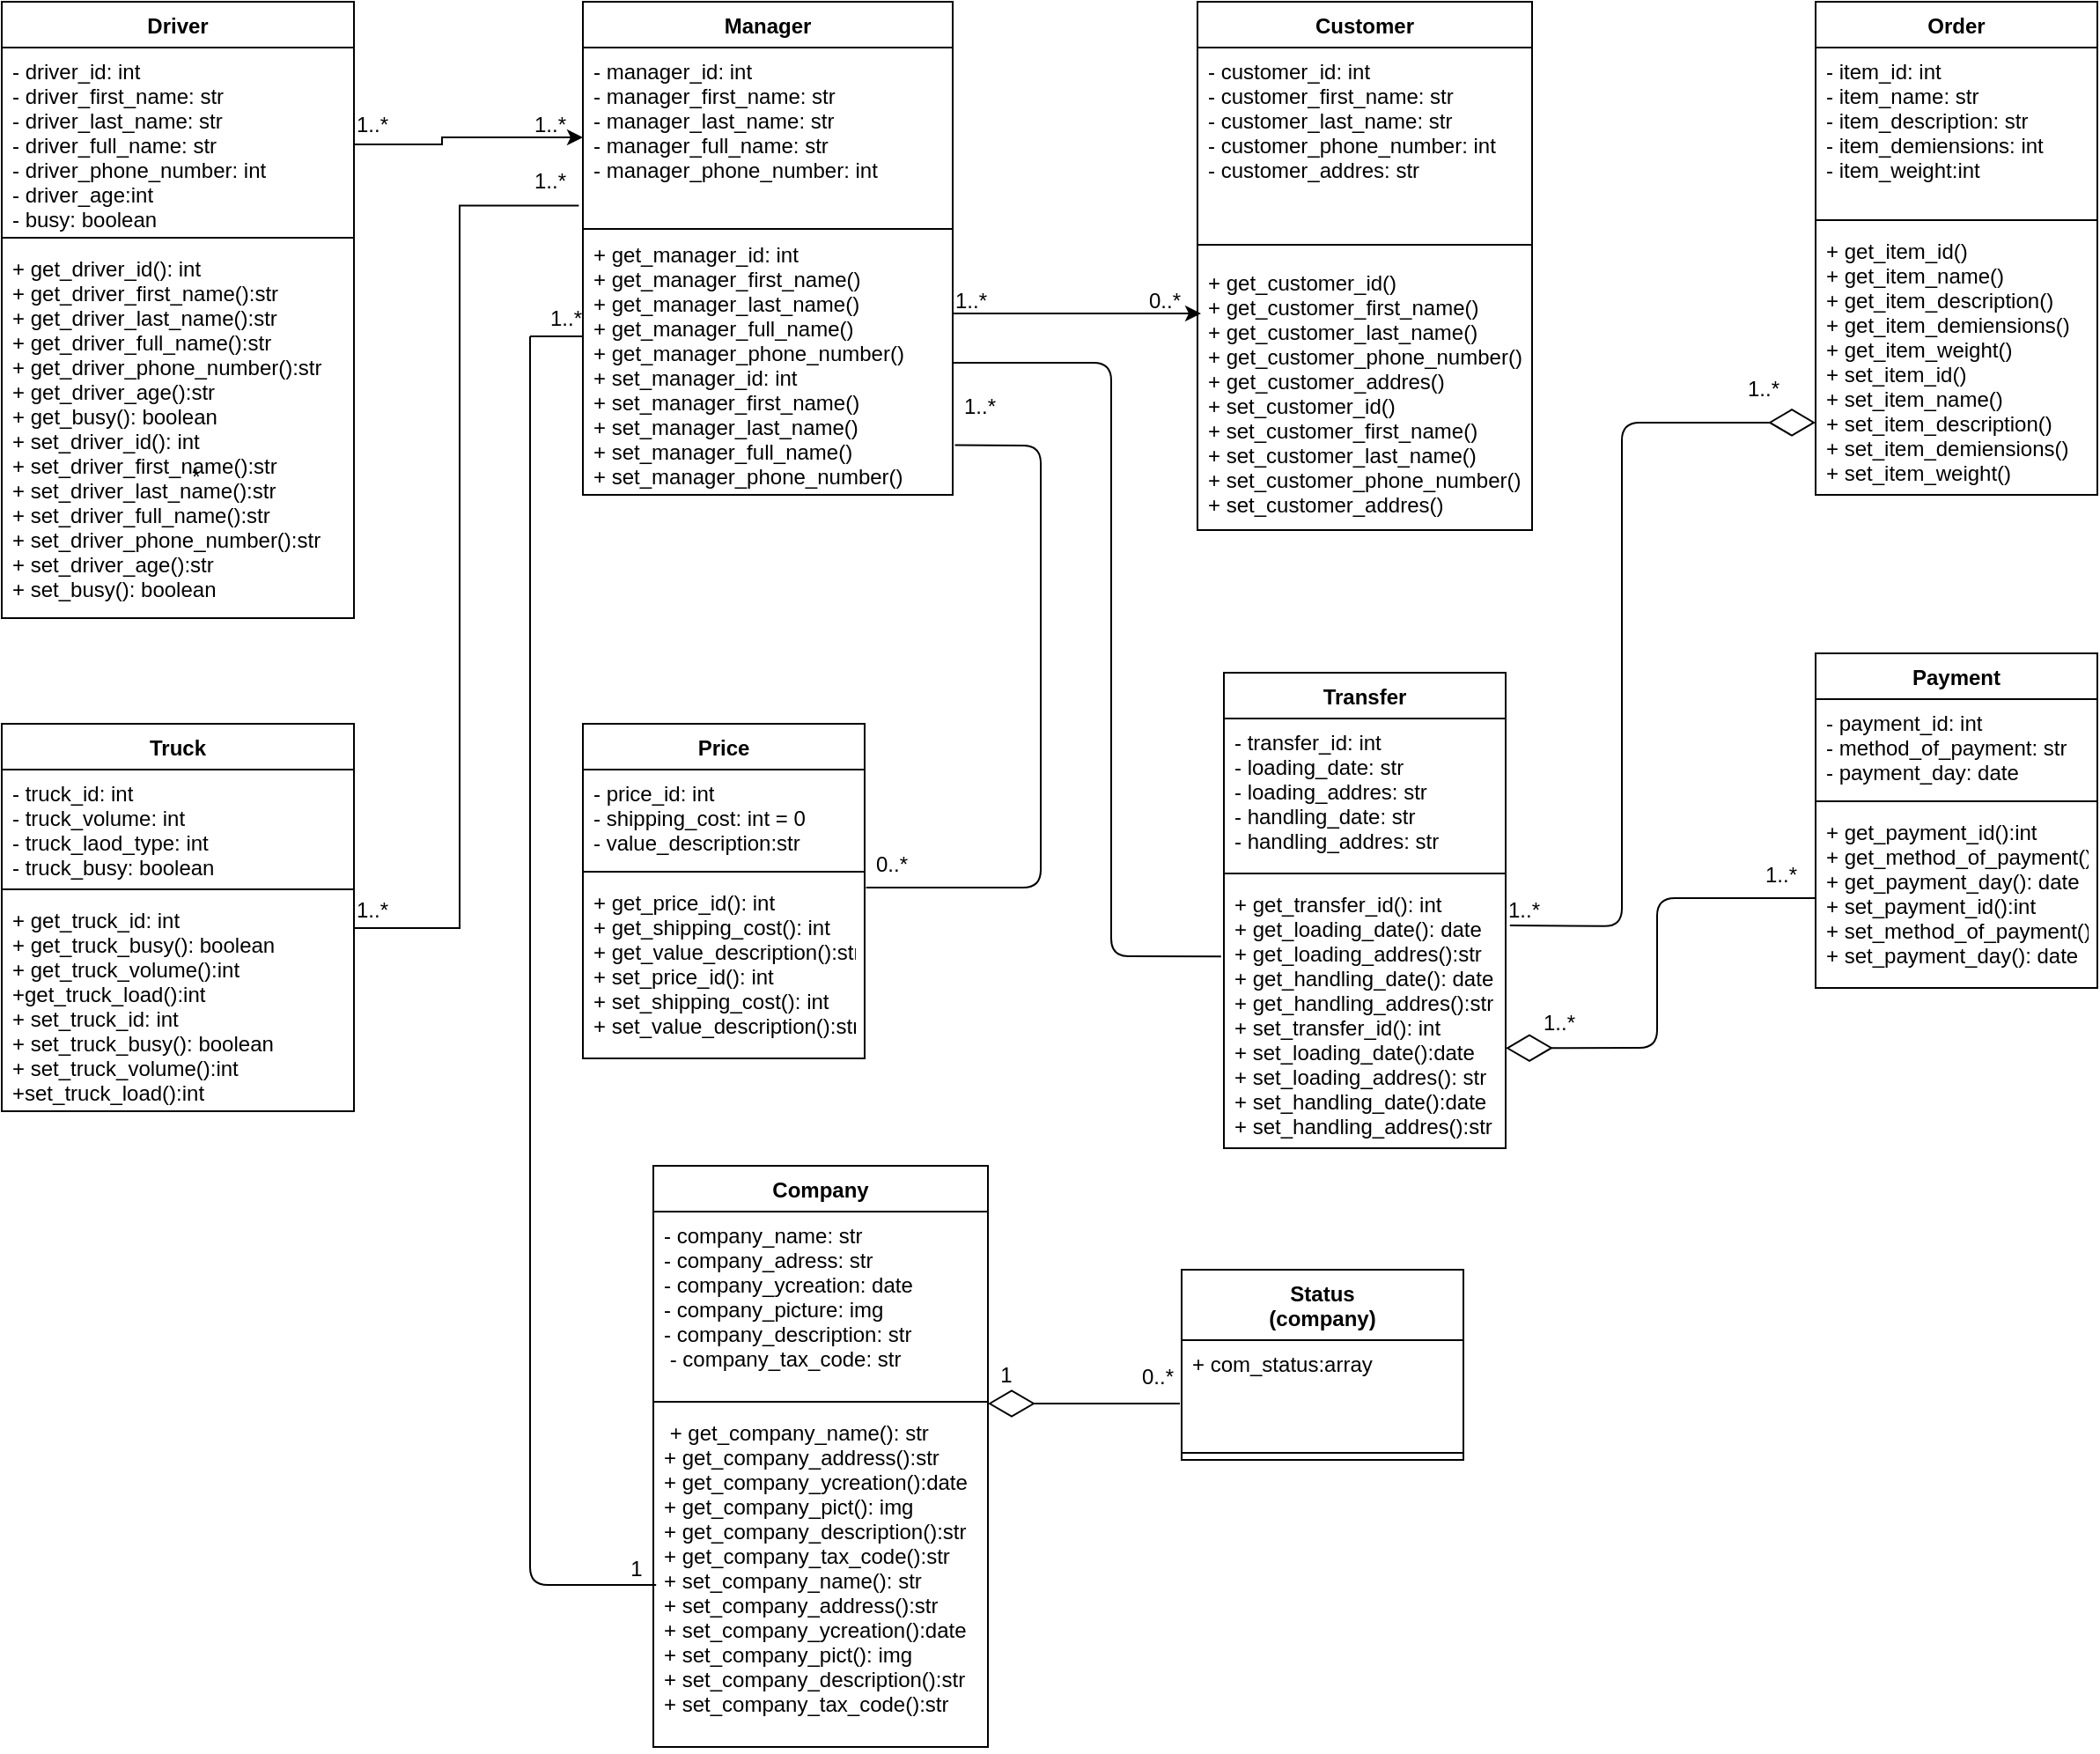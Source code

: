 <mxfile version="14.9.3" type="github" pages="2">
  <diagram id="wFV8sOdt-3NXnZTaCPz1" name="Page-1">
    <mxGraphModel dx="1038" dy="547" grid="1" gridSize="10" guides="1" tooltips="1" connect="1" arrows="1" fold="1" page="1" pageScale="1" pageWidth="850" pageHeight="1100" math="0" shadow="0">
      <root>
        <mxCell id="0" />
        <mxCell id="1" parent="0" />
        <mxCell id="HwzwYHC0HmzuA3Eh458f-1" value="Manager" style="swimlane;fontStyle=1;align=center;verticalAlign=top;childLayout=stackLayout;horizontal=1;startSize=26;horizontalStack=0;resizeParent=1;resizeParentMax=0;resizeLast=0;collapsible=1;marginBottom=0;" parent="1" vertex="1">
          <mxGeometry x="350" y="100" width="210" height="280" as="geometry" />
        </mxCell>
        <mxCell id="HwzwYHC0HmzuA3Eh458f-2" value="- manager_id: int&#xa;- manager_first_name: str &#xa;- manager_last_name: str&#xa;- manager_full_name: str&#xa;- manager_phone_number: int" style="text;strokeColor=none;fillColor=none;align=left;verticalAlign=top;spacingLeft=4;spacingRight=4;overflow=hidden;rotatable=0;points=[[0,0.5],[1,0.5]];portConstraint=eastwest;" parent="HwzwYHC0HmzuA3Eh458f-1" vertex="1">
          <mxGeometry y="26" width="210" height="104" as="geometry" />
        </mxCell>
        <mxCell id="HwzwYHC0HmzuA3Eh458f-4" value="+ get_manager_id: int&#xa;+ get_manager_first_name()&#xa;+ get_manager_last_name()&#xa;+ get_manager_full_name()&#xa;+ get_manager_phone_number()&#xa;+ set_manager_id: int&#xa;+ set_manager_first_name()&#xa;+ set_manager_last_name()&#xa;+ set_manager_full_name()&#xa;+ set_manager_phone_number()&#xa;&#xa;" style="text;strokeColor=none;fillColor=none;align=left;verticalAlign=top;spacingLeft=4;spacingRight=4;overflow=hidden;rotatable=0;points=[[0,0.5],[1,0.5]];portConstraint=eastwest;" parent="HwzwYHC0HmzuA3Eh458f-1" vertex="1">
          <mxGeometry y="130" width="210" height="150" as="geometry" />
        </mxCell>
        <mxCell id="HwzwYHC0HmzuA3Eh458f-6" value="1..*" style="text;html=1;align=center;verticalAlign=middle;resizable=0;points=[];autosize=1;strokeColor=none;" parent="1" vertex="1">
          <mxGeometry x="316" y="160" width="30" height="20" as="geometry" />
        </mxCell>
        <mxCell id="Gjrh0X_BcbYCXjCByWJd-17" value="Customer" style="swimlane;fontStyle=1;align=center;verticalAlign=top;childLayout=stackLayout;horizontal=1;startSize=26;horizontalStack=0;resizeParent=1;resizeParentMax=0;resizeLast=0;collapsible=1;marginBottom=0;" parent="1" vertex="1">
          <mxGeometry x="699" y="100" width="190" height="300" as="geometry" />
        </mxCell>
        <mxCell id="Gjrh0X_BcbYCXjCByWJd-20" value="- customer_id: int&#xa;- customer_first_name: str &#xa;- customer_last_name: str&#xa;- customer_phone_number: int&#xa;- customer_addres: str&#xa;" style="text;strokeColor=none;fillColor=none;align=left;verticalAlign=top;spacingLeft=4;spacingRight=4;overflow=hidden;rotatable=0;points=[[0,0.5],[1,0.5]];portConstraint=eastwest;" parent="Gjrh0X_BcbYCXjCByWJd-17" vertex="1">
          <mxGeometry y="26" width="190" height="104" as="geometry" />
        </mxCell>
        <mxCell id="Gjrh0X_BcbYCXjCByWJd-19" value="" style="line;strokeWidth=1;fillColor=none;align=left;verticalAlign=middle;spacingTop=-1;spacingLeft=3;spacingRight=3;rotatable=0;labelPosition=right;points=[];portConstraint=eastwest;" parent="Gjrh0X_BcbYCXjCByWJd-17" vertex="1">
          <mxGeometry y="130" width="190" height="16" as="geometry" />
        </mxCell>
        <mxCell id="Gjrh0X_BcbYCXjCByWJd-18" value="+ get_customer_id()&#xa;+ get_customer_first_name()&#xa;+ get_customer_last_name()&#xa;+ get_customer_phone_number()&#xa;+ get_customer_addres()&#xa;+ set_customer_id()&#xa;+ set_customer_first_name()&#xa;+ set_customer_last_name()&#xa;+ set_customer_phone_number()&#xa;+ set_customer_addres()&#xa;&#xa;&#xa;" style="text;strokeColor=none;fillColor=none;align=left;verticalAlign=top;spacingLeft=4;spacingRight=4;overflow=hidden;rotatable=0;points=[[0,0.5],[1,0.5]];portConstraint=eastwest;" parent="Gjrh0X_BcbYCXjCByWJd-17" vertex="1">
          <mxGeometry y="146" width="190" height="154" as="geometry" />
        </mxCell>
        <mxCell id="HwzwYHC0HmzuA3Eh458f-3" value="" style="line;strokeWidth=1;fillColor=none;align=left;verticalAlign=middle;spacingTop=-1;spacingLeft=3;spacingRight=3;rotatable=0;labelPosition=right;points=[];portConstraint=eastwest;" parent="1" vertex="1">
          <mxGeometry x="350" y="221" width="210" height="16" as="geometry" />
        </mxCell>
        <mxCell id="Gjrh0X_BcbYCXjCByWJd-26" style="edgeStyle=orthogonalEdgeStyle;rounded=0;orthogonalLoop=1;jettySize=auto;html=1;" parent="1" source="HwzwYHC0HmzuA3Eh458f-4" edge="1">
          <mxGeometry relative="1" as="geometry">
            <mxPoint x="701" y="277" as="targetPoint" />
            <Array as="points">
              <mxPoint x="701" y="277" />
            </Array>
          </mxGeometry>
        </mxCell>
        <mxCell id="Gjrh0X_BcbYCXjCByWJd-27" value="1..*" style="text;html=1;align=center;verticalAlign=middle;resizable=0;points=[];autosize=1;strokeColor=none;" parent="1" vertex="1">
          <mxGeometry x="555" y="260" width="30" height="20" as="geometry" />
        </mxCell>
        <mxCell id="Gjrh0X_BcbYCXjCByWJd-28" value="0..*" style="text;html=1;align=center;verticalAlign=middle;resizable=0;points=[];autosize=1;strokeColor=none;" parent="1" vertex="1">
          <mxGeometry x="665" y="260" width="30" height="20" as="geometry" />
        </mxCell>
        <mxCell id="Gjrh0X_BcbYCXjCByWJd-29" value="Driver" style="swimlane;fontStyle=1;align=center;verticalAlign=top;childLayout=stackLayout;horizontal=1;startSize=26;horizontalStack=0;resizeParent=1;resizeParentMax=0;resizeLast=0;collapsible=1;marginBottom=0;" parent="1" vertex="1">
          <mxGeometry x="20" y="100" width="200" height="350" as="geometry" />
        </mxCell>
        <mxCell id="Gjrh0X_BcbYCXjCByWJd-30" value="- driver_id: int&#xa;- driver_first_name: str &#xa;- driver_last_name: str&#xa;- driver_full_name: str&#xa;- driver_phone_number: int&#xa;- driver_age:int&#xa;- busy: boolean&#xa;" style="text;strokeColor=none;fillColor=none;align=left;verticalAlign=top;spacingLeft=4;spacingRight=4;overflow=hidden;rotatable=0;points=[[0,0.5],[1,0.5]];portConstraint=eastwest;" parent="Gjrh0X_BcbYCXjCByWJd-29" vertex="1">
          <mxGeometry y="26" width="200" height="104" as="geometry" />
        </mxCell>
        <mxCell id="Gjrh0X_BcbYCXjCByWJd-31" value="" style="line;strokeWidth=1;fillColor=none;align=left;verticalAlign=middle;spacingTop=-1;spacingLeft=3;spacingRight=3;rotatable=0;labelPosition=right;points=[];portConstraint=eastwest;" parent="Gjrh0X_BcbYCXjCByWJd-29" vertex="1">
          <mxGeometry y="130" width="200" height="8" as="geometry" />
        </mxCell>
        <mxCell id="Gjrh0X_BcbYCXjCByWJd-32" value="+ get_driver_id(): int&#xa;+ get_driver_first_name():str&#xa;+ get_driver_last_name():str&#xa;+ get_driver_full_name():str&#xa;+ get_driver_phone_number():str&#xa;+ get_driver_age():str&#xa;+ get_busy(): boolean&#xa;+ set_driver_id(): int&#xa;+ set_driver_first_name():str&#xa;+ set_driver_last_name():str&#xa;+ set_driver_full_name():str&#xa;+ set_driver_phone_number():str&#xa;+ set_driver_age():str&#xa;+ set_busy(): boolean&#xa;&#xa;" style="text;strokeColor=none;fillColor=none;align=left;verticalAlign=top;spacingLeft=4;spacingRight=4;overflow=hidden;rotatable=0;points=[[0,0.5],[1,0.5]];portConstraint=eastwest;" parent="Gjrh0X_BcbYCXjCByWJd-29" vertex="1">
          <mxGeometry y="138" width="200" height="212" as="geometry" />
        </mxCell>
        <mxCell id="Gjrh0X_BcbYCXjCByWJd-35" value="Truck" style="swimlane;fontStyle=1;align=center;verticalAlign=top;childLayout=stackLayout;horizontal=1;startSize=26;horizontalStack=0;resizeParent=1;resizeParentMax=0;resizeLast=0;collapsible=1;marginBottom=0;" parent="1" vertex="1">
          <mxGeometry x="20" y="510" width="200" height="220" as="geometry" />
        </mxCell>
        <mxCell id="Gjrh0X_BcbYCXjCByWJd-36" value="- truck_id: int&#xa;- truck_volume: int&#xa;- truck_laod_type: int&#xa;- truck_busy: boolean" style="text;strokeColor=none;fillColor=none;align=left;verticalAlign=top;spacingLeft=4;spacingRight=4;overflow=hidden;rotatable=0;points=[[0,0.5],[1,0.5]];portConstraint=eastwest;" parent="Gjrh0X_BcbYCXjCByWJd-35" vertex="1">
          <mxGeometry y="26" width="200" height="64" as="geometry" />
        </mxCell>
        <mxCell id="Gjrh0X_BcbYCXjCByWJd-37" value="" style="line;strokeWidth=1;fillColor=none;align=left;verticalAlign=middle;spacingTop=-1;spacingLeft=3;spacingRight=3;rotatable=0;labelPosition=right;points=[];portConstraint=eastwest;" parent="Gjrh0X_BcbYCXjCByWJd-35" vertex="1">
          <mxGeometry y="90" width="200" height="8" as="geometry" />
        </mxCell>
        <mxCell id="Gjrh0X_BcbYCXjCByWJd-38" value="+ get_truck_id: int&#xa;+ get_truck_busy(): boolean&#xa;+ get_truck_volume():int&#xa;+get_truck_load():int&#xa;+ set_truck_id: int&#xa;+ set_truck_busy(): boolean&#xa;+ set_truck_volume():int&#xa;+set_truck_load():int" style="text;strokeColor=none;fillColor=none;align=left;verticalAlign=top;spacingLeft=4;spacingRight=4;overflow=hidden;rotatable=0;points=[[0,0.5],[1,0.5]];portConstraint=eastwest;" parent="Gjrh0X_BcbYCXjCByWJd-35" vertex="1">
          <mxGeometry y="98" width="200" height="122" as="geometry" />
        </mxCell>
        <mxCell id="Gjrh0X_BcbYCXjCByWJd-41" style="edgeStyle=elbowEdgeStyle;rounded=0;orthogonalLoop=1;jettySize=auto;html=1;exitX=1;exitY=0.5;exitDx=0;exitDy=0;entryX=0;entryY=0.5;entryDx=0;entryDy=0;" parent="1" edge="1">
          <mxGeometry relative="1" as="geometry">
            <Array as="points">
              <mxPoint x="270" y="137" />
              <mxPoint x="320" y="117" />
              <mxPoint x="290" y="237" />
            </Array>
            <mxPoint x="220" y="181" as="sourcePoint" />
            <mxPoint x="350" y="177" as="targetPoint" />
          </mxGeometry>
        </mxCell>
        <mxCell id="Gjrh0X_BcbYCXjCByWJd-44" value="1..*" style="text;html=1;align=center;verticalAlign=middle;resizable=0;points=[];autosize=1;strokeColor=none;" parent="1" vertex="1">
          <mxGeometry x="215" y="606" width="30" height="20" as="geometry" />
        </mxCell>
        <mxCell id="Gjrh0X_BcbYCXjCByWJd-47" value="*" style="text;html=1;align=center;verticalAlign=middle;resizable=0;points=[];autosize=1;strokeColor=none;" parent="1" vertex="1">
          <mxGeometry x="120" y="360" width="20" height="20" as="geometry" />
        </mxCell>
        <mxCell id="OGISJzmnpDnbx-zTQaGD-1" value="Order" style="swimlane;fontStyle=1;align=center;verticalAlign=top;childLayout=stackLayout;horizontal=1;startSize=26;horizontalStack=0;resizeParent=1;resizeParentMax=0;resizeLast=0;collapsible=1;marginBottom=0;" vertex="1" parent="1">
          <mxGeometry x="1050" y="100" width="160" height="280" as="geometry" />
        </mxCell>
        <mxCell id="OGISJzmnpDnbx-zTQaGD-2" value="- item_id: int&#xa;- item_name: str &#xa;- item_description: str&#xa;- item_demiensions: int&#xa;- item_weight:int" style="text;strokeColor=none;fillColor=none;align=left;verticalAlign=top;spacingLeft=4;spacingRight=4;overflow=hidden;rotatable=0;points=[[0,0.5],[1,0.5]];portConstraint=eastwest;" vertex="1" parent="OGISJzmnpDnbx-zTQaGD-1">
          <mxGeometry y="26" width="160" height="94" as="geometry" />
        </mxCell>
        <mxCell id="OGISJzmnpDnbx-zTQaGD-3" value="" style="line;strokeWidth=1;fillColor=none;align=left;verticalAlign=middle;spacingTop=-1;spacingLeft=3;spacingRight=3;rotatable=0;labelPosition=right;points=[];portConstraint=eastwest;" vertex="1" parent="OGISJzmnpDnbx-zTQaGD-1">
          <mxGeometry y="120" width="160" height="8" as="geometry" />
        </mxCell>
        <mxCell id="OGISJzmnpDnbx-zTQaGD-4" value="+ get_item_id()&#xa;+ get_item_name() &#xa;+ get_item_description()&#xa;+ get_item_demiensions()&#xa;+ get_item_weight()&#xa;+ set_item_id()&#xa;+ set_item_name() &#xa;+ set_item_description()&#xa;+ set_item_demiensions()&#xa;+ set_item_weight()" style="text;strokeColor=none;fillColor=none;align=left;verticalAlign=top;spacingLeft=4;spacingRight=4;overflow=hidden;rotatable=0;points=[[0,0.5],[1,0.5]];portConstraint=eastwest;" vertex="1" parent="OGISJzmnpDnbx-zTQaGD-1">
          <mxGeometry y="128" width="160" height="152" as="geometry" />
        </mxCell>
        <mxCell id="OGISJzmnpDnbx-zTQaGD-5" value="Transfer" style="swimlane;fontStyle=1;align=center;verticalAlign=top;childLayout=stackLayout;horizontal=1;startSize=26;horizontalStack=0;resizeParent=1;resizeParentMax=0;resizeLast=0;collapsible=1;marginBottom=0;" vertex="1" parent="1">
          <mxGeometry x="714" y="481" width="160" height="270" as="geometry" />
        </mxCell>
        <mxCell id="OGISJzmnpDnbx-zTQaGD-6" value="- transfer_id: int&#xa;- loading_date: str&#xa;- loading_addres: str&#xa;- handling_date: str&#xa;- handling_addres: str&#xa;" style="text;strokeColor=none;fillColor=none;align=left;verticalAlign=top;spacingLeft=4;spacingRight=4;overflow=hidden;rotatable=0;points=[[0,0.5],[1,0.5]];portConstraint=eastwest;" vertex="1" parent="OGISJzmnpDnbx-zTQaGD-5">
          <mxGeometry y="26" width="160" height="84" as="geometry" />
        </mxCell>
        <mxCell id="OGISJzmnpDnbx-zTQaGD-7" value="" style="line;strokeWidth=1;fillColor=none;align=left;verticalAlign=middle;spacingTop=-1;spacingLeft=3;spacingRight=3;rotatable=0;labelPosition=right;points=[];portConstraint=eastwest;" vertex="1" parent="OGISJzmnpDnbx-zTQaGD-5">
          <mxGeometry y="110" width="160" height="8" as="geometry" />
        </mxCell>
        <mxCell id="OGISJzmnpDnbx-zTQaGD-8" value="+ get_transfer_id(): int&#xa;+ get_loading_date(): date&#xa;+ get_loading_addres():str&#xa;+ get_handling_date(): date&#xa;+ get_handling_addres():str&#xa;+ set_transfer_id(): int&#xa;+ set_loading_date():date&#xa;+ set_loading_addres(): str&#xa;+ set_handling_date():date&#xa;+ set_handling_addres():str" style="text;strokeColor=none;fillColor=none;align=left;verticalAlign=top;spacingLeft=4;spacingRight=4;overflow=hidden;rotatable=0;points=[[0,0.5],[1,0.5]];portConstraint=eastwest;" vertex="1" parent="OGISJzmnpDnbx-zTQaGD-5">
          <mxGeometry y="118" width="160" height="152" as="geometry" />
        </mxCell>
        <mxCell id="OGISJzmnpDnbx-zTQaGD-9" value="Payment" style="swimlane;fontStyle=1;align=center;verticalAlign=top;childLayout=stackLayout;horizontal=1;startSize=26;horizontalStack=0;resizeParent=1;resizeParentMax=0;resizeLast=0;collapsible=1;marginBottom=0;" vertex="1" parent="1">
          <mxGeometry x="1050" y="470" width="160" height="190" as="geometry" />
        </mxCell>
        <mxCell id="OGISJzmnpDnbx-zTQaGD-10" value="- payment_id: int&#xa;- method_of_payment: str&#xa;- payment_day: date&#xa;" style="text;strokeColor=none;fillColor=none;align=left;verticalAlign=top;spacingLeft=4;spacingRight=4;overflow=hidden;rotatable=0;points=[[0,0.5],[1,0.5]];portConstraint=eastwest;" vertex="1" parent="OGISJzmnpDnbx-zTQaGD-9">
          <mxGeometry y="26" width="160" height="54" as="geometry" />
        </mxCell>
        <mxCell id="OGISJzmnpDnbx-zTQaGD-11" value="" style="line;strokeWidth=1;fillColor=none;align=left;verticalAlign=middle;spacingTop=-1;spacingLeft=3;spacingRight=3;rotatable=0;labelPosition=right;points=[];portConstraint=eastwest;" vertex="1" parent="OGISJzmnpDnbx-zTQaGD-9">
          <mxGeometry y="80" width="160" height="8" as="geometry" />
        </mxCell>
        <mxCell id="OGISJzmnpDnbx-zTQaGD-12" value="+ get_payment_id():int&#xa;+ get_method_of_payment()&#xa;+ get_payment_day(): date&#xa;+ set_payment_id():int&#xa;+ set_method_of_payment()&#xa;+ set_payment_day(): date&#xa;" style="text;strokeColor=none;fillColor=none;align=left;verticalAlign=top;spacingLeft=4;spacingRight=4;overflow=hidden;rotatable=0;points=[[0,0.5],[1,0.5]];portConstraint=eastwest;" vertex="1" parent="OGISJzmnpDnbx-zTQaGD-9">
          <mxGeometry y="88" width="160" height="102" as="geometry" />
        </mxCell>
        <mxCell id="OGISJzmnpDnbx-zTQaGD-16" value="Price" style="swimlane;fontStyle=1;align=center;verticalAlign=top;childLayout=stackLayout;horizontal=1;startSize=26;horizontalStack=0;resizeParent=1;resizeParentMax=0;resizeLast=0;collapsible=1;marginBottom=0;" vertex="1" parent="1">
          <mxGeometry x="350" y="510" width="160" height="190" as="geometry" />
        </mxCell>
        <mxCell id="OGISJzmnpDnbx-zTQaGD-17" value="- price_id: int&#xa;- shipping_cost: int = 0&#xa;- value_description:str&#xa;&#xa;" style="text;strokeColor=none;fillColor=none;align=left;verticalAlign=top;spacingLeft=4;spacingRight=4;overflow=hidden;rotatable=0;points=[[0,0.5],[1,0.5]];portConstraint=eastwest;" vertex="1" parent="OGISJzmnpDnbx-zTQaGD-16">
          <mxGeometry y="26" width="160" height="54" as="geometry" />
        </mxCell>
        <mxCell id="OGISJzmnpDnbx-zTQaGD-18" value="" style="line;strokeWidth=1;fillColor=none;align=left;verticalAlign=middle;spacingTop=-1;spacingLeft=3;spacingRight=3;rotatable=0;labelPosition=right;points=[];portConstraint=eastwest;" vertex="1" parent="OGISJzmnpDnbx-zTQaGD-16">
          <mxGeometry y="80" width="160" height="8" as="geometry" />
        </mxCell>
        <mxCell id="OGISJzmnpDnbx-zTQaGD-19" value="+ get_price_id(): int&#xa;+ get_shipping_cost(): int&#xa;+ get_value_description():str&#xa;+ set_price_id(): int&#xa;+ set_shipping_cost(): int&#xa;+ set_value_description():str" style="text;strokeColor=none;fillColor=none;align=left;verticalAlign=top;spacingLeft=4;spacingRight=4;overflow=hidden;rotatable=0;points=[[0,0.5],[1,0.5]];portConstraint=eastwest;" vertex="1" parent="OGISJzmnpDnbx-zTQaGD-16">
          <mxGeometry y="88" width="160" height="102" as="geometry" />
        </mxCell>
        <mxCell id="OGISJzmnpDnbx-zTQaGD-25" value="Company" style="swimlane;fontStyle=1;align=center;verticalAlign=top;childLayout=stackLayout;horizontal=1;startSize=26;horizontalStack=0;resizeParent=1;resizeParentMax=0;resizeLast=0;collapsible=1;marginBottom=0;" vertex="1" parent="1">
          <mxGeometry x="390" y="761" width="190" height="330" as="geometry" />
        </mxCell>
        <mxCell id="OGISJzmnpDnbx-zTQaGD-26" value="- company_name: str&#xa;- company_adress: str&#xa;- company_ycreation: date&#xa;- company_picture: img&#xa;- company_description: str&#xa; - company_tax_code: str&#xa;&#xa;&#xa;" style="text;strokeColor=none;fillColor=none;align=left;verticalAlign=top;spacingLeft=4;spacingRight=4;overflow=hidden;rotatable=0;points=[[0,0.5],[1,0.5]];portConstraint=eastwest;" vertex="1" parent="OGISJzmnpDnbx-zTQaGD-25">
          <mxGeometry y="26" width="190" height="104" as="geometry" />
        </mxCell>
        <mxCell id="OGISJzmnpDnbx-zTQaGD-27" value="" style="line;strokeWidth=1;fillColor=none;align=left;verticalAlign=middle;spacingTop=-1;spacingLeft=3;spacingRight=3;rotatable=0;labelPosition=right;points=[];portConstraint=eastwest;" vertex="1" parent="OGISJzmnpDnbx-zTQaGD-25">
          <mxGeometry y="130" width="190" height="8" as="geometry" />
        </mxCell>
        <mxCell id="OGISJzmnpDnbx-zTQaGD-28" value=" + get_company_name(): str&#xa;+ get_company_address():str&#xa;+ get_company_ycreation():date&#xa;+ get_company_pict(): img&#xa;+ get_company_description():str&#xa;+ get_company_tax_code():str&#xa;+ set_company_name(): str&#xa;+ set_company_address():str&#xa;+ set_company_ycreation():date&#xa;+ set_company_pict(): img&#xa;+ set_company_description():str&#xa;+ set_company_tax_code():str&#xa;&#xa;&#xa;&#xa;" style="text;strokeColor=none;fillColor=none;align=left;verticalAlign=top;spacingLeft=4;spacingRight=4;overflow=hidden;rotatable=0;points=[[0,0.5],[1,0.5]];portConstraint=eastwest;" vertex="1" parent="OGISJzmnpDnbx-zTQaGD-25">
          <mxGeometry y="138" width="190" height="192" as="geometry" />
        </mxCell>
        <mxCell id="OGISJzmnpDnbx-zTQaGD-29" value="Status&#xa;(company)" style="swimlane;fontStyle=1;align=center;verticalAlign=top;childLayout=stackLayout;horizontal=1;startSize=40;horizontalStack=0;resizeParent=1;resizeParentMax=0;resizeLast=0;collapsible=1;marginBottom=0;" vertex="1" parent="1">
          <mxGeometry x="690" y="820" width="160" height="108" as="geometry" />
        </mxCell>
        <mxCell id="OGISJzmnpDnbx-zTQaGD-30" value="+ com_status:array" style="text;strokeColor=none;fillColor=none;align=left;verticalAlign=top;spacingLeft=4;spacingRight=4;overflow=hidden;rotatable=0;points=[[0,0.5],[1,0.5]];portConstraint=eastwest;" vertex="1" parent="OGISJzmnpDnbx-zTQaGD-29">
          <mxGeometry y="40" width="160" height="60" as="geometry" />
        </mxCell>
        <mxCell id="OGISJzmnpDnbx-zTQaGD-31" value="" style="line;strokeWidth=1;fillColor=none;align=left;verticalAlign=middle;spacingTop=-1;spacingLeft=3;spacingRight=3;rotatable=0;labelPosition=right;points=[];portConstraint=eastwest;" vertex="1" parent="OGISJzmnpDnbx-zTQaGD-29">
          <mxGeometry y="100" width="160" height="8" as="geometry" />
        </mxCell>
        <mxCell id="OGISJzmnpDnbx-zTQaGD-35" value="1" style="text;html=1;align=center;verticalAlign=middle;resizable=0;points=[];autosize=1;strokeColor=none;" vertex="1" parent="1">
          <mxGeometry x="580" y="870" width="20" height="20" as="geometry" />
        </mxCell>
        <mxCell id="OGISJzmnpDnbx-zTQaGD-36" value="0..*" style="text;html=1;align=center;verticalAlign=middle;resizable=0;points=[];autosize=1;strokeColor=none;" vertex="1" parent="1">
          <mxGeometry x="661" y="871" width="30" height="20" as="geometry" />
        </mxCell>
        <mxCell id="OGISJzmnpDnbx-zTQaGD-37" value="" style="endArrow=diamondThin;endFill=0;endSize=24;html=1;" edge="1" parent="1">
          <mxGeometry width="160" relative="1" as="geometry">
            <mxPoint x="689" y="896" as="sourcePoint" />
            <mxPoint x="580" y="896" as="targetPoint" />
          </mxGeometry>
        </mxCell>
        <mxCell id="OGISJzmnpDnbx-zTQaGD-40" value="" style="endArrow=none;html=1;entryX=1.006;entryY=0.812;entryDx=0;entryDy=0;entryPerimeter=0;exitX=0.027;exitY=1.15;exitDx=0;exitDy=0;exitPerimeter=0;" edge="1" parent="1" source="OGISJzmnpDnbx-zTQaGD-48" target="HwzwYHC0HmzuA3Eh458f-4">
          <mxGeometry width="50" height="50" relative="1" as="geometry">
            <mxPoint x="610" y="600" as="sourcePoint" />
            <mxPoint x="610" y="340" as="targetPoint" />
            <Array as="points">
              <mxPoint x="610" y="603" />
              <mxPoint x="610" y="470" />
              <mxPoint x="610" y="352" />
            </Array>
          </mxGeometry>
        </mxCell>
        <mxCell id="OGISJzmnpDnbx-zTQaGD-41" value="" style="endArrow=none;html=1;exitX=1.08;exitY=0.95;exitDx=0;exitDy=0;exitPerimeter=0;" edge="1" parent="1" source="OGISJzmnpDnbx-zTQaGD-44">
          <mxGeometry width="50" height="50" relative="1" as="geometry">
            <mxPoint x="320" y="1000" as="sourcePoint" />
            <mxPoint x="320" y="290" as="targetPoint" />
            <Array as="points">
              <mxPoint x="320" y="999" />
            </Array>
          </mxGeometry>
        </mxCell>
        <mxCell id="OGISJzmnpDnbx-zTQaGD-42" value="" style="endArrow=none;html=1;" edge="1" parent="1">
          <mxGeometry width="50" height="50" relative="1" as="geometry">
            <mxPoint x="350" y="290" as="sourcePoint" />
            <mxPoint x="320" y="290" as="targetPoint" />
            <Array as="points">
              <mxPoint x="330" y="290" />
            </Array>
          </mxGeometry>
        </mxCell>
        <mxCell id="OGISJzmnpDnbx-zTQaGD-44" value="1" style="text;html=1;align=center;verticalAlign=middle;resizable=0;points=[];autosize=1;strokeColor=none;" vertex="1" parent="1">
          <mxGeometry x="370" y="980" width="20" height="20" as="geometry" />
        </mxCell>
        <mxCell id="OGISJzmnpDnbx-zTQaGD-45" value="1..*" style="text;html=1;align=center;verticalAlign=middle;resizable=0;points=[];autosize=1;strokeColor=none;" vertex="1" parent="1">
          <mxGeometry x="325" y="270" width="30" height="20" as="geometry" />
        </mxCell>
        <mxCell id="Gjrh0X_BcbYCXjCByWJd-34" value="1..*" style="text;html=1;align=center;verticalAlign=middle;resizable=0;points=[];autosize=1;strokeColor=none;" parent="1" vertex="1">
          <mxGeometry x="316" y="192" width="30" height="20" as="geometry" />
        </mxCell>
        <mxCell id="OGISJzmnpDnbx-zTQaGD-46" value="" style="edgeStyle=orthogonalEdgeStyle;rounded=0;orthogonalLoop=1;jettySize=auto;html=1;exitX=1;exitY=0.75;exitDx=0;exitDy=0;endArrow=none;entryX=-0.011;entryY=0.863;entryDx=0;entryDy=0;entryPerimeter=0;" edge="1" parent="1" source="Gjrh0X_BcbYCXjCByWJd-35" target="HwzwYHC0HmzuA3Eh458f-2">
          <mxGeometry relative="1" as="geometry">
            <mxPoint x="220" y="675.0" as="sourcePoint" />
            <mxPoint x="280" y="210" as="targetPoint" />
            <Array as="points">
              <mxPoint x="220" y="626" />
              <mxPoint x="280" y="626" />
              <mxPoint x="280" y="216" />
            </Array>
          </mxGeometry>
        </mxCell>
        <mxCell id="OGISJzmnpDnbx-zTQaGD-47" value="1..*" style="text;html=1;align=center;verticalAlign=middle;resizable=0;points=[];autosize=1;strokeColor=none;" vertex="1" parent="1">
          <mxGeometry x="215" y="160" width="30" height="20" as="geometry" />
        </mxCell>
        <mxCell id="OGISJzmnpDnbx-zTQaGD-48" value="0..*" style="text;html=1;align=center;verticalAlign=middle;resizable=0;points=[];autosize=1;strokeColor=none;" vertex="1" parent="1">
          <mxGeometry x="510" y="580" width="30" height="20" as="geometry" />
        </mxCell>
        <mxCell id="OGISJzmnpDnbx-zTQaGD-50" value="1..*" style="text;html=1;align=center;verticalAlign=middle;resizable=0;points=[];autosize=1;strokeColor=none;" vertex="1" parent="1">
          <mxGeometry x="560" y="320" width="30" height="20" as="geometry" />
        </mxCell>
        <mxCell id="OGISJzmnpDnbx-zTQaGD-51" value="" style="endArrow=none;html=1;entryX=-0.01;entryY=0.284;entryDx=0;entryDy=0;entryPerimeter=0;exitX=1;exitY=0.5;exitDx=0;exitDy=0;" edge="1" parent="1" source="HwzwYHC0HmzuA3Eh458f-4" target="OGISJzmnpDnbx-zTQaGD-8">
          <mxGeometry width="50" height="50" relative="1" as="geometry">
            <mxPoint x="640" y="440" as="sourcePoint" />
            <mxPoint x="490" y="470" as="targetPoint" />
            <Array as="points">
              <mxPoint x="650" y="305" />
              <mxPoint x="650" y="642" />
            </Array>
          </mxGeometry>
        </mxCell>
        <mxCell id="OGISJzmnpDnbx-zTQaGD-53" value="" style="endArrow=diamondThin;endFill=0;endSize=24;html=1;entryX=1;entryY=0.626;entryDx=0;entryDy=0;entryPerimeter=0;exitX=0;exitY=0.5;exitDx=0;exitDy=0;" edge="1" parent="1" source="OGISJzmnpDnbx-zTQaGD-12" target="OGISJzmnpDnbx-zTQaGD-8">
          <mxGeometry width="160" relative="1" as="geometry">
            <mxPoint x="960" y="240" as="sourcePoint" />
            <mxPoint x="1140" y="450" as="targetPoint" />
            <Array as="points">
              <mxPoint x="960" y="609" />
              <mxPoint x="960" y="694" />
            </Array>
          </mxGeometry>
        </mxCell>
        <mxCell id="OGISJzmnpDnbx-zTQaGD-54" value="1..*" style="text;html=1;align=center;verticalAlign=middle;resizable=0;points=[];autosize=1;strokeColor=none;" vertex="1" parent="1">
          <mxGeometry x="869" y="606" width="30" height="20" as="geometry" />
        </mxCell>
        <mxCell id="OGISJzmnpDnbx-zTQaGD-55" value="1..*" style="text;html=1;align=center;verticalAlign=middle;resizable=0;points=[];autosize=1;strokeColor=none;" vertex="1" parent="1">
          <mxGeometry x="1015" y="586" width="30" height="20" as="geometry" />
        </mxCell>
        <mxCell id="OGISJzmnpDnbx-zTQaGD-56" value="" style="endArrow=diamondThin;endFill=0;endSize=24;html=1;exitX=1.015;exitY=0.168;exitDx=0;exitDy=0;exitPerimeter=0;entryX=0;entryY=0.73;entryDx=0;entryDy=0;entryPerimeter=0;" edge="1" parent="1" source="OGISJzmnpDnbx-zTQaGD-8" target="OGISJzmnpDnbx-zTQaGD-4">
          <mxGeometry width="160" relative="1" as="geometry">
            <mxPoint x="980" y="550" as="sourcePoint" />
            <mxPoint x="1025" y="720" as="targetPoint" />
            <Array as="points">
              <mxPoint x="940" y="625" />
              <mxPoint x="940" y="530" />
              <mxPoint x="940" y="339" />
            </Array>
          </mxGeometry>
        </mxCell>
        <mxCell id="OGISJzmnpDnbx-zTQaGD-57" value="1..*" style="text;html=1;align=center;verticalAlign=middle;resizable=0;points=[];autosize=1;strokeColor=none;" vertex="1" parent="1">
          <mxGeometry x="889" y="670" width="30" height="20" as="geometry" />
        </mxCell>
        <mxCell id="OGISJzmnpDnbx-zTQaGD-58" value="1..*" style="text;html=1;align=center;verticalAlign=middle;resizable=0;points=[];autosize=1;strokeColor=none;" vertex="1" parent="1">
          <mxGeometry x="1005" y="310" width="30" height="20" as="geometry" />
        </mxCell>
      </root>
    </mxGraphModel>
  </diagram>
  <diagram id="j5Gr8K-GwS-m1fSuGC4W" name="Page-2">
    <mxGraphModel dx="1022" dy="547" grid="1" gridSize="10" guides="1" tooltips="1" connect="1" arrows="1" fold="1" page="1" pageScale="1" pageWidth="850" pageHeight="1100" math="0" shadow="0">
      <root>
        <mxCell id="U7vAWKdcZeN8qZif3ySm-0" />
        <mxCell id="U7vAWKdcZeN8qZif3ySm-1" parent="U7vAWKdcZeN8qZif3ySm-0" />
      </root>
    </mxGraphModel>
  </diagram>
</mxfile>
